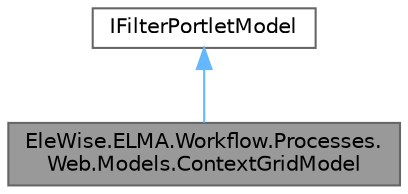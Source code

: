 digraph "EleWise.ELMA.Workflow.Processes.Web.Models.ContextGridModel"
{
 // LATEX_PDF_SIZE
  bgcolor="transparent";
  edge [fontname=Helvetica,fontsize=10,labelfontname=Helvetica,labelfontsize=10];
  node [fontname=Helvetica,fontsize=10,shape=box,height=0.2,width=0.4];
  Node1 [id="Node000001",label="EleWise.ELMA.Workflow.Processes.\lWeb.Models.ContextGridModel",height=0.2,width=0.4,color="gray40", fillcolor="grey60", style="filled", fontcolor="black",tooltip="Модель для отображения таблицы экземпляров процессов с контекстом"];
  Node2 -> Node1 [id="edge1_Node000001_Node000002",dir="back",color="steelblue1",style="solid",tooltip=" "];
  Node2 [id="Node000002",label="IFilterPortletModel",height=0.2,width=0.4,color="gray40", fillcolor="white", style="filled",URL="$interface_ele_wise_1_1_e_l_m_a_1_1_b_p_m_1_1_web_1_1_common_1_1_models_1_1_i_filter_portlet_model.html",tooltip="Интерфейс модели представления для портлета фильтра"];
}
